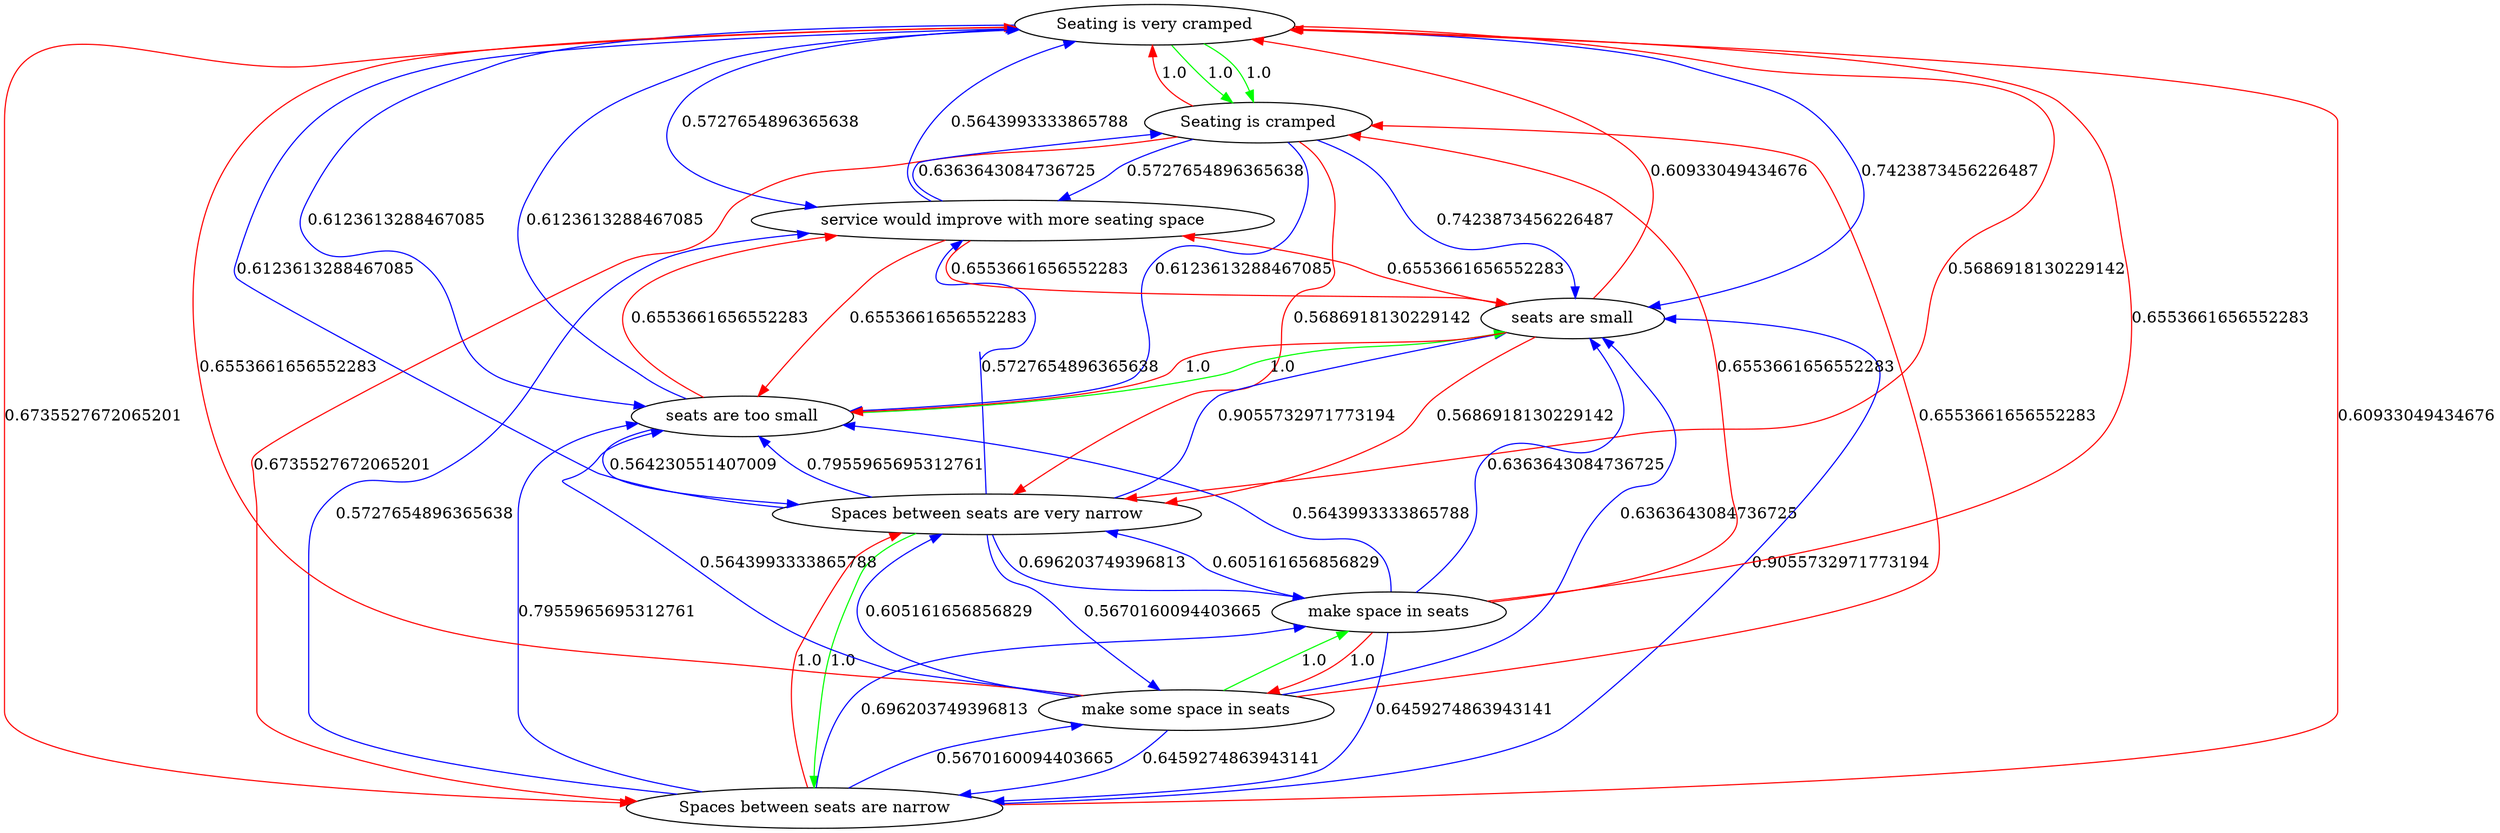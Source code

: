 digraph rawGraph {
"Seating is very cramped";"Seating is cramped";"Spaces between seats are very narrow";"Spaces between seats are narrow";"make some space in seats";"make space in seats";"seats are too small";"seats are small";"service would improve with more seating space";"Seating is very cramped" -> "Seating is cramped" [label=1.0] [color=green]
"Seating is very cramped" -> "Seating is cramped" [label=1.0] [color=green]
"Seating is cramped" -> "Seating is very cramped" [label=1.0] [color=red]
"Spaces between seats are very narrow" -> "Spaces between seats are narrow" [label=1.0] [color=green]
"Spaces between seats are narrow" -> "Spaces between seats are very narrow" [label=1.0] [color=red]
"Seating is very cramped" -> "Spaces between seats are very narrow" [label=0.5686918130229142] [color=red]
"Seating is very cramped" -> "Spaces between seats are narrow" [label=0.6735527672065201] [color=red]
"Seating is cramped" -> "Spaces between seats are very narrow" [label=0.5686918130229142] [color=red]
"Seating is cramped" -> "Spaces between seats are narrow" [label=0.6735527672065201] [color=red]
"Spaces between seats are very narrow" -> "Seating is very cramped" [label=0.6123613288467085] [color=blue]
"Spaces between seats are narrow" -> "Seating is very cramped" [label=0.60933049434676] [color=red]
"make some space in seats" -> "make space in seats" [label=1.0] [color=green]
"make space in seats" -> "make some space in seats" [label=1.0] [color=red]
"Spaces between seats are very narrow" -> "make some space in seats" [label=0.5670160094403665] [color=blue]
"Spaces between seats are very narrow" -> "make space in seats" [label=0.696203749396813] [color=blue]
"Spaces between seats are narrow" -> "make some space in seats" [label=0.5670160094403665] [color=blue]
"Spaces between seats are narrow" -> "make space in seats" [label=0.696203749396813] [color=blue]
"make some space in seats" -> "Seating is very cramped" [label=0.6553661656552283] [color=red]
"make some space in seats" -> "Seating is cramped" [label=0.6553661656552283] [color=red]
"make some space in seats" -> "Spaces between seats are very narrow" [label=0.605161656856829] [color=blue]
"make some space in seats" -> "Spaces between seats are narrow" [label=0.6459274863943141] [color=blue]
"make space in seats" -> "Seating is very cramped" [label=0.6553661656552283] [color=red]
"make space in seats" -> "Seating is cramped" [label=0.6553661656552283] [color=red]
"make space in seats" -> "Spaces between seats are very narrow" [label=0.605161656856829] [color=blue]
"make space in seats" -> "Spaces between seats are narrow" [label=0.6459274863943141] [color=blue]
"seats are too small" -> "seats are small" [label=1.0] [color=green]
"seats are small" -> "seats are too small" [label=1.0] [color=red]
"Seating is very cramped" -> "seats are too small" [label=0.6123613288467085] [color=blue]
"Seating is very cramped" -> "seats are small" [label=0.7423873456226487] [color=blue]
"Seating is cramped" -> "seats are too small" [label=0.6123613288467085] [color=blue]
"Seating is cramped" -> "seats are small" [label=0.7423873456226487] [color=blue]
"Spaces between seats are very narrow" -> "seats are too small" [label=0.7955965695312761] [color=blue]
"Spaces between seats are very narrow" -> "seats are small" [label=0.9055732971773194] [color=blue]
"Spaces between seats are narrow" -> "seats are too small" [label=0.7955965695312761] [color=blue]
"Spaces between seats are narrow" -> "seats are small" [label=0.9055732971773194] [color=blue]
"make some space in seats" -> "seats are too small" [label=0.5643993333865788] [color=blue]
"make some space in seats" -> "seats are small" [label=0.6363643084736725] [color=blue]
"make space in seats" -> "seats are too small" [label=0.5643993333865788] [color=blue]
"make space in seats" -> "seats are small" [label=0.6363643084736725] [color=blue]
"seats are too small" -> "Seating is very cramped" [label=0.6123613288467085] [color=blue]
"seats are too small" -> "Spaces between seats are very narrow" [label=0.564230551407009] [color=blue]
"seats are small" -> "Seating is very cramped" [label=0.60933049434676] [color=red]
"seats are small" -> "Spaces between seats are very narrow" [label=0.5686918130229142] [color=red]
"Seating is very cramped" -> "service would improve with more seating space" [label=0.5727654896365638] [color=blue]
"Seating is cramped" -> "service would improve with more seating space" [label=0.5727654896365638] [color=blue]
"Spaces between seats are very narrow" -> "service would improve with more seating space" [label=0.5727654896365638] [color=blue]
"Spaces between seats are narrow" -> "service would improve with more seating space" [label=0.5727654896365638] [color=blue]
"seats are too small" -> "service would improve with more seating space" [label=0.6553661656552283] [color=red]
"seats are small" -> "service would improve with more seating space" [label=0.6553661656552283] [color=red]
"service would improve with more seating space" -> "Seating is very cramped" [label=0.5643993333865788] [color=blue]
"service would improve with more seating space" -> "Seating is cramped" [label=0.6363643084736725] [color=blue]
"service would improve with more seating space" -> "seats are too small" [label=0.6553661656552283] [color=red]
"service would improve with more seating space" -> "seats are small" [label=0.6553661656552283] [color=red]
}